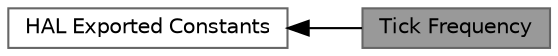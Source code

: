 digraph "Tick Frequency"
{
 // LATEX_PDF_SIZE
  bgcolor="transparent";
  edge [fontname=Helvetica,fontsize=10,labelfontname=Helvetica,labelfontsize=10];
  node [fontname=Helvetica,fontsize=10,shape=box,height=0.2,width=0.4];
  rankdir=LR;
  Node2 [id="Node000002",label="HAL Exported Constants",height=0.2,width=0.4,color="grey40", fillcolor="white", style="filled",URL="$group__HAL__Exported__Constants.html",tooltip=" "];
  Node1 [id="Node000001",label="Tick Frequency",height=0.2,width=0.4,color="gray40", fillcolor="grey60", style="filled", fontcolor="black",tooltip=" "];
  Node2->Node1 [shape=plaintext, dir="back", style="solid"];
}

